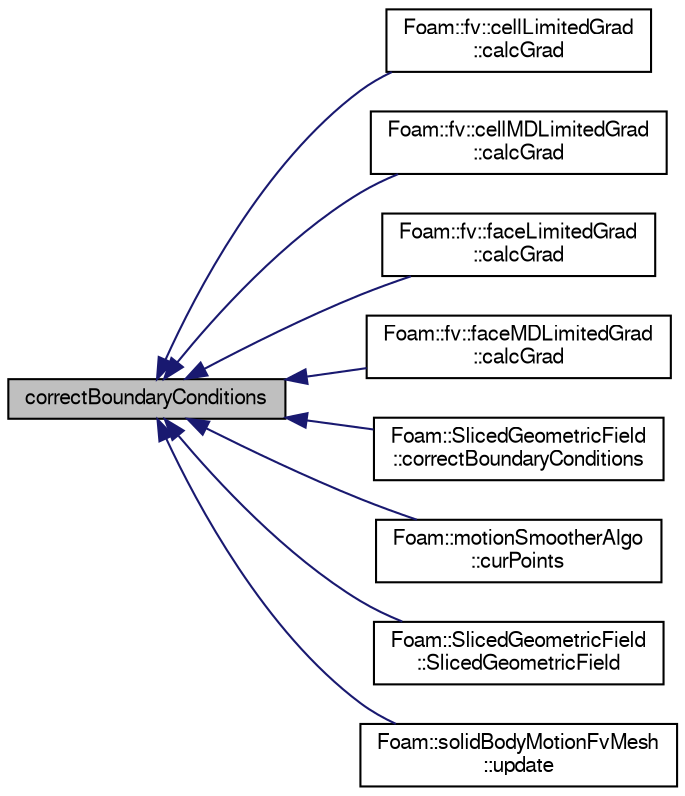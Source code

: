 digraph "correctBoundaryConditions"
{
  bgcolor="transparent";
  edge [fontname="FreeSans",fontsize="10",labelfontname="FreeSans",labelfontsize="10"];
  node [fontname="FreeSans",fontsize="10",shape=record];
  rankdir="LR";
  Node1 [label="correctBoundaryConditions",height=0.2,width=0.4,color="black", fillcolor="grey75", style="filled" fontcolor="black"];
  Node1 -> Node2 [dir="back",color="midnightblue",fontsize="10",style="solid",fontname="FreeSans"];
  Node2 [label="Foam::fv::cellLimitedGrad\l::calcGrad",height=0.2,width=0.4,color="black",URL="$a00203.html#a407cbc6dd7a58b7675a05977b4cbed53"];
  Node1 -> Node3 [dir="back",color="midnightblue",fontsize="10",style="solid",fontname="FreeSans"];
  Node3 [label="Foam::fv::cellMDLimitedGrad\l::calcGrad",height=0.2,width=0.4,color="black",URL="$a00207.html#a407cbc6dd7a58b7675a05977b4cbed53"];
  Node1 -> Node4 [dir="back",color="midnightblue",fontsize="10",style="solid",fontname="FreeSans"];
  Node4 [label="Foam::fv::faceLimitedGrad\l::calcGrad",height=0.2,width=0.4,color="black",URL="$a00704.html#a407cbc6dd7a58b7675a05977b4cbed53"];
  Node1 -> Node5 [dir="back",color="midnightblue",fontsize="10",style="solid",fontname="FreeSans"];
  Node5 [label="Foam::fv::faceMDLimitedGrad\l::calcGrad",height=0.2,width=0.4,color="black",URL="$a00706.html#a407cbc6dd7a58b7675a05977b4cbed53"];
  Node1 -> Node6 [dir="back",color="midnightblue",fontsize="10",style="solid",fontname="FreeSans"];
  Node6 [label="Foam::SlicedGeometricField\l::correctBoundaryConditions",height=0.2,width=0.4,color="black",URL="$a02270.html#acaf6878ef900e593c4b20812f1b567d6",tooltip="Correct boundary field. "];
  Node1 -> Node7 [dir="back",color="midnightblue",fontsize="10",style="solid",fontname="FreeSans"];
  Node7 [label="Foam::motionSmootherAlgo\l::curPoints",height=0.2,width=0.4,color="black",URL="$a01487.html#a897bb9550f17845c9ab361582659cbee",tooltip="Get the current points (oldPoints+scale*displacement) "];
  Node1 -> Node8 [dir="back",color="midnightblue",fontsize="10",style="solid",fontname="FreeSans"];
  Node8 [label="Foam::SlicedGeometricField\l::SlicedGeometricField",height=0.2,width=0.4,color="black",URL="$a02270.html#a96850e9157e95987ffb4ac25c30b84c7",tooltip="Construct from components and field to slice. "];
  Node1 -> Node9 [dir="back",color="midnightblue",fontsize="10",style="solid",fontname="FreeSans"];
  Node9 [label="Foam::solidBodyMotionFvMesh\l::update",height=0.2,width=0.4,color="black",URL="$a02298.html#aa2aac016e2bf7b5bd2b271786c2791aa",tooltip="Update the mesh for both mesh motion and topology change. "];
}

